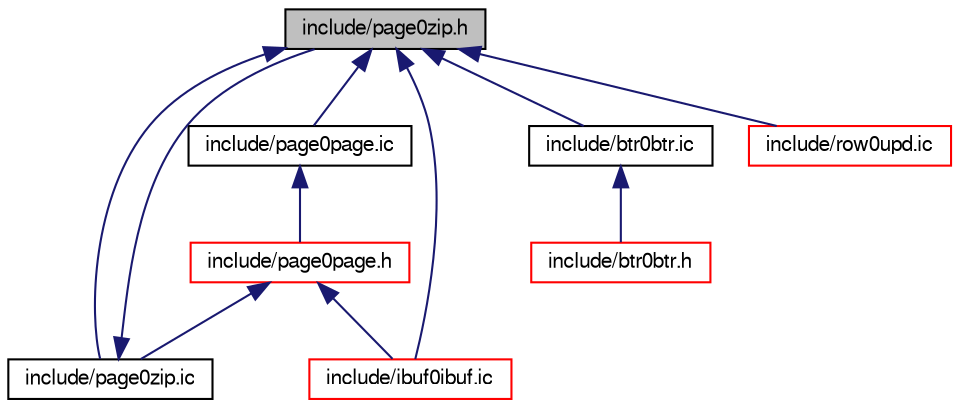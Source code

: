 digraph "include/page0zip.h"
{
  bgcolor="transparent";
  edge [fontname="FreeSans",fontsize="10",labelfontname="FreeSans",labelfontsize="10"];
  node [fontname="FreeSans",fontsize="10",shape=record];
  Node1 [label="include/page0zip.h",height=0.2,width=0.4,color="black", fillcolor="grey75", style="filled" fontcolor="black"];
  Node1 -> Node2 [dir="back",color="midnightblue",fontsize="10",style="solid",fontname="FreeSans"];
  Node2 [label="include/page0page.ic",height=0.2,width=0.4,color="black",URL="$page0page_8ic.html"];
  Node2 -> Node3 [dir="back",color="midnightblue",fontsize="10",style="solid",fontname="FreeSans"];
  Node3 [label="include/page0page.h",height=0.2,width=0.4,color="red",URL="$page0page_8h.html"];
  Node3 -> Node4 [dir="back",color="midnightblue",fontsize="10",style="solid",fontname="FreeSans"];
  Node4 [label="include/page0zip.ic",height=0.2,width=0.4,color="black",URL="$page0zip_8ic.html"];
  Node4 -> Node1 [dir="back",color="midnightblue",fontsize="10",style="solid",fontname="FreeSans"];
  Node3 -> Node5 [dir="back",color="midnightblue",fontsize="10",style="solid",fontname="FreeSans"];
  Node5 [label="include/ibuf0ibuf.ic",height=0.2,width=0.4,color="red",URL="$ibuf0ibuf_8ic.html"];
  Node1 -> Node4 [dir="back",color="midnightblue",fontsize="10",style="solid",fontname="FreeSans"];
  Node1 -> Node6 [dir="back",color="midnightblue",fontsize="10",style="solid",fontname="FreeSans"];
  Node6 [label="include/btr0btr.ic",height=0.2,width=0.4,color="black",URL="$btr0btr_8ic.html"];
  Node6 -> Node7 [dir="back",color="midnightblue",fontsize="10",style="solid",fontname="FreeSans"];
  Node7 [label="include/btr0btr.h",height=0.2,width=0.4,color="red",URL="$btr0btr_8h.html"];
  Node1 -> Node5 [dir="back",color="midnightblue",fontsize="10",style="solid",fontname="FreeSans"];
  Node1 -> Node8 [dir="back",color="midnightblue",fontsize="10",style="solid",fontname="FreeSans"];
  Node8 [label="include/row0upd.ic",height=0.2,width=0.4,color="red",URL="$row0upd_8ic.html"];
}
